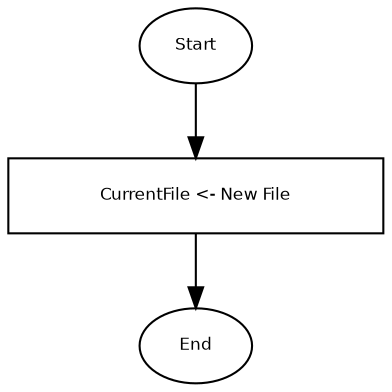 digraph Flow_SetCurrentFile {
 
 node [
         fontname = "Bitstream Vera Sans"
         fontsize = 8
         shape = "record"
     ]

 edge [
         fontname = "Bitstream Vera Sans"
         fontsize = 8
         fontcolor = "Red"
     ]

// all blocks
start [label="Start", shape="oval"];
set_currentfile [label="CurrentFile <- New File", shape="box", fixedsize=true, width=2.5]
end [label="End", shape="oval"];

// relations
start -> set_currentfile
set_currentfile -> end

}
